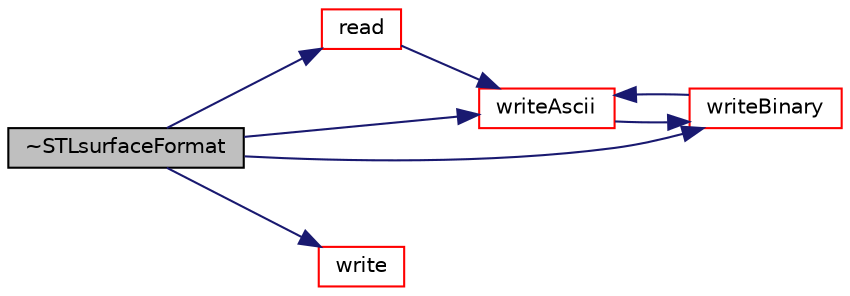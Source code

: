 digraph "~STLsurfaceFormat"
{
  bgcolor="transparent";
  edge [fontname="Helvetica",fontsize="10",labelfontname="Helvetica",labelfontsize="10"];
  node [fontname="Helvetica",fontsize="10",shape=record];
  rankdir="LR";
  Node73 [label="~STLsurfaceFormat",height=0.2,width=0.4,color="black", fillcolor="grey75", style="filled", fontcolor="black"];
  Node73 -> Node74 [color="midnightblue",fontsize="10",style="solid",fontname="Helvetica"];
  Node74 [label="read",height=0.2,width=0.4,color="red",URL="$a30901.html#a464ebd67acbdff0014d4dae69e3ec4be",tooltip="Read from file. "];
  Node74 -> Node136 [color="midnightblue",fontsize="10",style="solid",fontname="Helvetica"];
  Node136 [label="writeAscii",height=0.2,width=0.4,color="red",URL="$a30901.html#a9ed2139058d6a7dca0edb4f9c88e6599",tooltip="Write surface mesh components by proxy (as ASCII) "];
  Node136 -> Node143 [color="midnightblue",fontsize="10",style="solid",fontname="Helvetica"];
  Node143 [label="writeBinary",height=0.2,width=0.4,color="red",URL="$a30901.html#a3c9f7310b853c8ab0e75e5f2db117e7c",tooltip="Write surface mesh components by proxy (as BINARY) "];
  Node143 -> Node136 [color="midnightblue",fontsize="10",style="solid",fontname="Helvetica"];
  Node73 -> Node144 [color="midnightblue",fontsize="10",style="solid",fontname="Helvetica"];
  Node144 [label="write",height=0.2,width=0.4,color="red",URL="$a30901.html#a2a1e1394d9dd8932b738248c123a267f",tooltip="Write surface mesh components by proxy. "];
  Node73 -> Node136 [color="midnightblue",fontsize="10",style="solid",fontname="Helvetica"];
  Node73 -> Node143 [color="midnightblue",fontsize="10",style="solid",fontname="Helvetica"];
}

